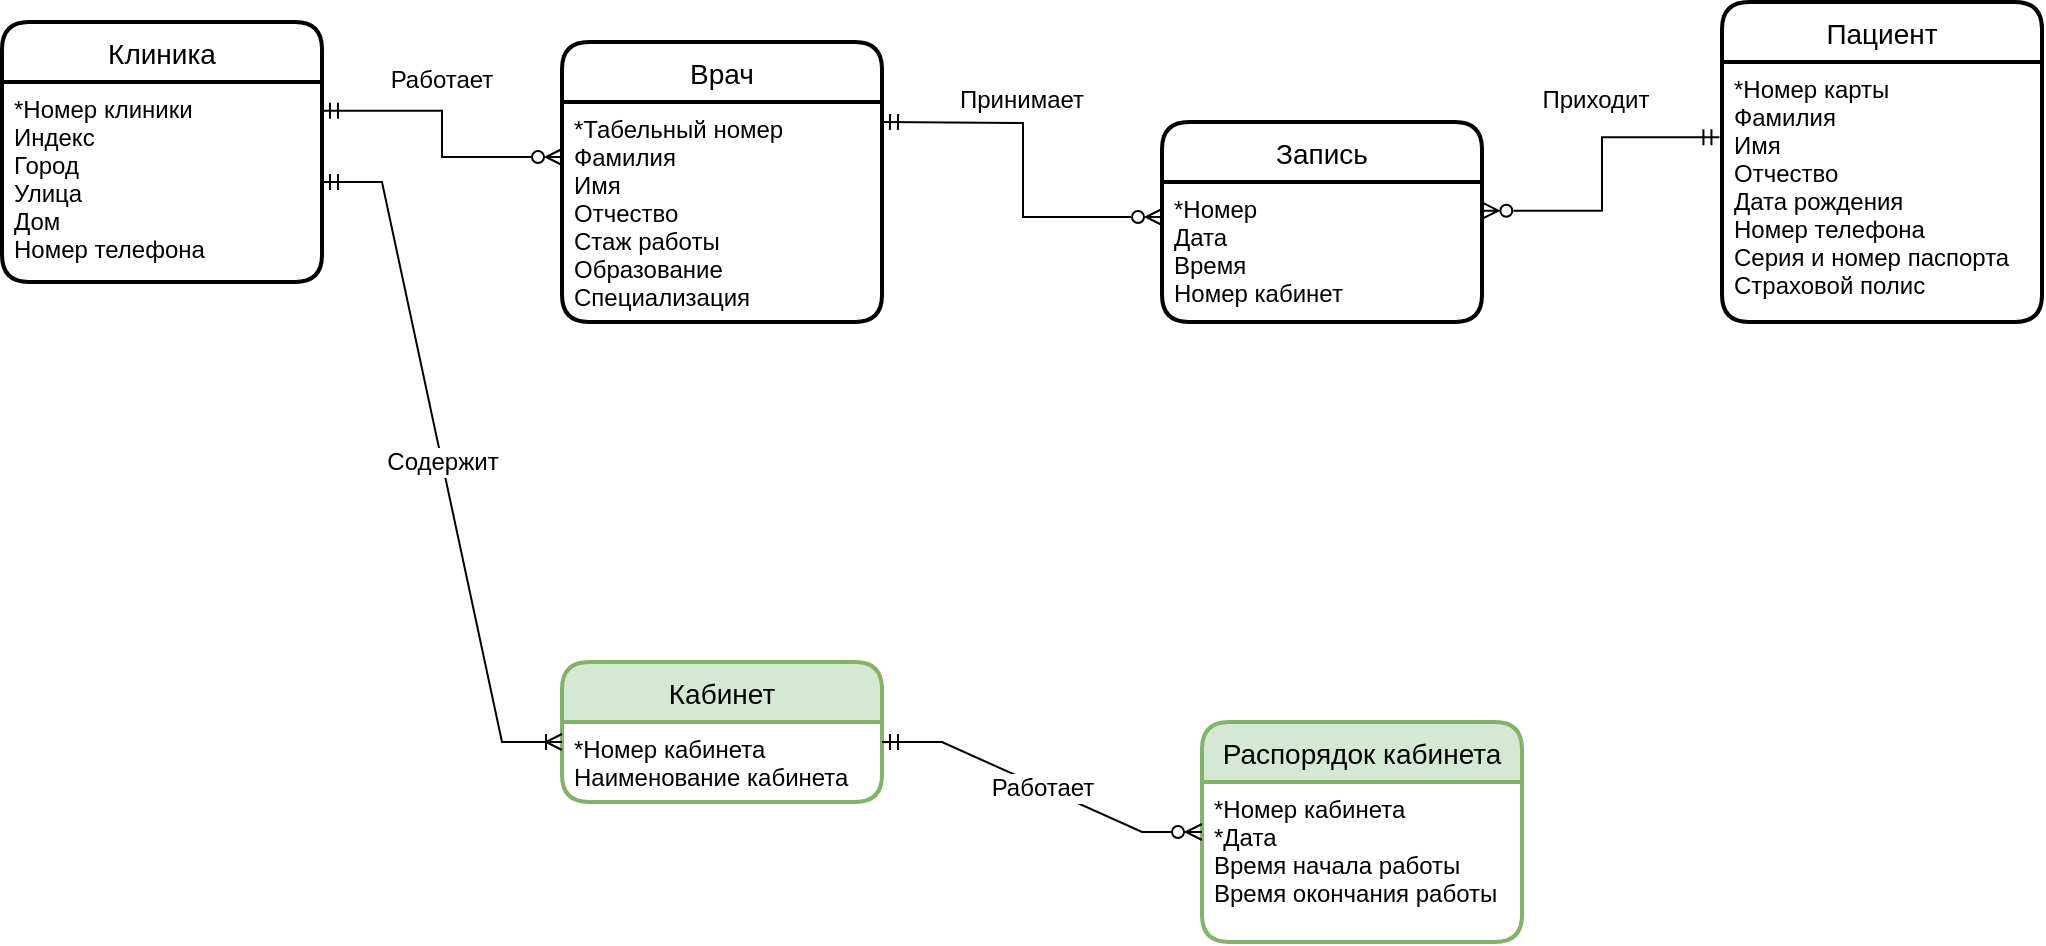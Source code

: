 <mxfile version="20.7.4" type="device"><diagram id="xrxMtvPM4jD022jB3djA" name="ER модель"><mxGraphModel dx="1354" dy="834" grid="1" gridSize="10" guides="1" tooltips="1" connect="1" arrows="1" fold="1" page="1" pageScale="1" pageWidth="827" pageHeight="1169" math="0" shadow="0"><root><mxCell id="0"/><mxCell id="1" parent="0"/><mxCell id="iiYwfUWWMAuivROCwT6N-1" style="edgeStyle=orthogonalEdgeStyle;rounded=0;orthogonalLoop=1;jettySize=auto;html=1;entryX=0;entryY=0.25;entryDx=0;entryDy=0;fontSize=11;startArrow=ERmandOne;startFill=0;endArrow=ERzeroToMany;endFill=0;exitX=1;exitY=0.144;exitDx=0;exitDy=0;exitPerimeter=0;" parent="1" source="iiYwfUWWMAuivROCwT6N-3" target="iiYwfUWWMAuivROCwT6N-5" edge="1"><mxGeometry relative="1" as="geometry"/></mxCell><mxCell id="iiYwfUWWMAuivROCwT6N-2" value="Клиника" style="swimlane;childLayout=stackLayout;horizontal=1;startSize=30;horizontalStack=0;rounded=1;fontSize=14;fontStyle=0;strokeWidth=2;resizeParent=0;resizeLast=1;shadow=0;dashed=0;align=center;" parent="1" vertex="1"><mxGeometry x="60" y="40" width="160" height="130" as="geometry"/></mxCell><mxCell id="iiYwfUWWMAuivROCwT6N-3" value="*Номер клиники&#10;Индекс&#10;Город&#10;Улица&#10;Дом&#10;Номер телефона" style="align=left;strokeColor=none;fillColor=none;spacingLeft=4;fontSize=12;verticalAlign=top;resizable=0;rotatable=0;part=1;" parent="iiYwfUWWMAuivROCwT6N-2" vertex="1"><mxGeometry y="30" width="160" height="100" as="geometry"/></mxCell><mxCell id="iiYwfUWWMAuivROCwT6N-4" value="Врач" style="swimlane;childLayout=stackLayout;horizontal=1;startSize=30;horizontalStack=0;rounded=1;fontSize=14;fontStyle=0;strokeWidth=2;resizeParent=0;resizeLast=1;shadow=0;dashed=0;align=center;" parent="1" vertex="1"><mxGeometry x="340" y="50" width="160" height="140" as="geometry"/></mxCell><mxCell id="iiYwfUWWMAuivROCwT6N-5" value="*Табельный номер&#10;Фамилия&#10;Имя&#10;Отчество &#10;Стаж работы&#10;Образование&#10;Специализация" style="align=left;strokeColor=none;fillColor=none;spacingLeft=4;fontSize=12;verticalAlign=top;resizable=0;rotatable=0;part=1;" parent="iiYwfUWWMAuivROCwT6N-4" vertex="1"><mxGeometry y="30" width="160" height="110" as="geometry"/></mxCell><mxCell id="iiYwfUWWMAuivROCwT6N-6" value="Пациент" style="swimlane;childLayout=stackLayout;horizontal=1;startSize=30;horizontalStack=0;rounded=1;fontSize=14;fontStyle=0;strokeWidth=2;resizeParent=0;resizeLast=1;shadow=0;dashed=0;align=center;" parent="1" vertex="1"><mxGeometry x="920" y="30" width="160" height="160" as="geometry"/></mxCell><mxCell id="iiYwfUWWMAuivROCwT6N-7" value="*Номер карты&#10;Фамилия&#10;Имя &#10;Отчество&#10;Дата рождения&#10;Номер телефона&#10;Серия и номер паспорта&#10;Страховой полис" style="align=left;strokeColor=none;fillColor=none;spacingLeft=4;fontSize=12;verticalAlign=top;resizable=0;rotatable=0;part=1;" parent="iiYwfUWWMAuivROCwT6N-6" vertex="1"><mxGeometry y="30" width="160" height="130" as="geometry"/></mxCell><mxCell id="iiYwfUWWMAuivROCwT6N-8" value="Запись" style="swimlane;childLayout=stackLayout;horizontal=1;startSize=30;horizontalStack=0;rounded=1;fontSize=14;fontStyle=0;strokeWidth=2;resizeParent=0;resizeLast=1;shadow=0;dashed=0;align=center;" parent="1" vertex="1"><mxGeometry x="640" y="90" width="160" height="100" as="geometry"/></mxCell><mxCell id="iiYwfUWWMAuivROCwT6N-9" value="*Номер&#10;Дата&#10;Время&#10;Номер кабинет" style="align=left;strokeColor=none;fillColor=none;spacingLeft=4;fontSize=12;verticalAlign=top;resizable=0;rotatable=0;part=1;" parent="iiYwfUWWMAuivROCwT6N-8" vertex="1"><mxGeometry y="30" width="160" height="70" as="geometry"/></mxCell><mxCell id="iiYwfUWWMAuivROCwT6N-10" style="edgeStyle=orthogonalEdgeStyle;rounded=0;orthogonalLoop=1;jettySize=auto;html=1;entryX=1.001;entryY=0.205;entryDx=0;entryDy=0;fontSize=11;startArrow=ERmandOne;startFill=0;endArrow=ERzeroToMany;endFill=0;exitX=-0.008;exitY=0.289;exitDx=0;exitDy=0;entryPerimeter=0;exitPerimeter=0;" parent="1" source="iiYwfUWWMAuivROCwT6N-7" target="iiYwfUWWMAuivROCwT6N-9" edge="1"><mxGeometry relative="1" as="geometry"/></mxCell><mxCell id="iiYwfUWWMAuivROCwT6N-11" style="edgeStyle=orthogonalEdgeStyle;rounded=0;orthogonalLoop=1;jettySize=auto;html=1;entryX=0;entryY=0.25;entryDx=0;entryDy=0;fontSize=11;startArrow=ERmandOne;startFill=0;endArrow=ERzeroToMany;endFill=0;" parent="1" target="iiYwfUWWMAuivROCwT6N-9" edge="1"><mxGeometry relative="1" as="geometry"><mxPoint x="500" y="90" as="sourcePoint"/></mxGeometry></mxCell><mxCell id="iiYwfUWWMAuivROCwT6N-12" value="&lt;font style=&quot;font-size: 12px;&quot;&gt;Работает&lt;/font&gt;" style="text;html=1;strokeColor=none;fillColor=none;align=center;verticalAlign=middle;whiteSpace=wrap;rounded=0;fontSize=20;" parent="1" vertex="1"><mxGeometry x="250" y="50" width="60" height="30" as="geometry"/></mxCell><mxCell id="iiYwfUWWMAuivROCwT6N-13" value="&lt;font style=&quot;font-size: 12px;&quot;&gt;Принимает&lt;/font&gt;" style="text;html=1;strokeColor=none;fillColor=none;align=center;verticalAlign=middle;whiteSpace=wrap;rounded=0;fontSize=20;" parent="1" vertex="1"><mxGeometry x="540" y="60" width="60" height="30" as="geometry"/></mxCell><mxCell id="iiYwfUWWMAuivROCwT6N-14" value="&lt;font style=&quot;font-size: 12px;&quot;&gt;Приходит&lt;/font&gt;" style="text;html=1;strokeColor=none;fillColor=none;align=center;verticalAlign=middle;whiteSpace=wrap;rounded=0;fontSize=20;" parent="1" vertex="1"><mxGeometry x="827" y="60" width="60" height="30" as="geometry"/></mxCell><mxCell id="XM9L0CPtdWsfJmumR3UR-1" value="Кабинет" style="swimlane;childLayout=stackLayout;horizontal=1;startSize=30;horizontalStack=0;rounded=1;fontSize=14;fontStyle=0;strokeWidth=2;resizeParent=0;resizeLast=1;shadow=0;dashed=0;align=center;fillColor=#d5e8d4;strokeColor=#82b366;" vertex="1" parent="1"><mxGeometry x="340" y="360" width="160" height="70" as="geometry"/></mxCell><mxCell id="XM9L0CPtdWsfJmumR3UR-2" value="*Номер кабинета&#10;Наименование кабинета&#10;" style="align=left;strokeColor=none;fillColor=none;spacingLeft=4;fontSize=12;verticalAlign=top;resizable=0;rotatable=0;part=1;" vertex="1" parent="XM9L0CPtdWsfJmumR3UR-1"><mxGeometry y="30" width="160" height="40" as="geometry"/></mxCell><mxCell id="XM9L0CPtdWsfJmumR3UR-3" value="Содержит" style="edgeStyle=entityRelationEdgeStyle;fontSize=12;html=1;endArrow=ERoneToMany;startArrow=ERmandOne;rounded=0;entryX=0;entryY=0.25;entryDx=0;entryDy=0;" edge="1" parent="1" source="iiYwfUWWMAuivROCwT6N-3" target="XM9L0CPtdWsfJmumR3UR-2"><mxGeometry width="100" height="100" relative="1" as="geometry"><mxPoint x="230" y="410" as="sourcePoint"/><mxPoint x="330" y="310" as="targetPoint"/></mxGeometry></mxCell><mxCell id="XM9L0CPtdWsfJmumR3UR-6" value="Распорядок кабинета" style="swimlane;childLayout=stackLayout;horizontal=1;startSize=30;horizontalStack=0;rounded=1;fontSize=14;fontStyle=0;strokeWidth=2;resizeParent=0;resizeLast=1;shadow=0;dashed=0;align=center;fillColor=#d5e8d4;strokeColor=#82b366;" vertex="1" parent="1"><mxGeometry x="660" y="390" width="160" height="110" as="geometry"/></mxCell><mxCell id="XM9L0CPtdWsfJmumR3UR-7" value="*Номер кабинета&#10;*Дата&#10;Время начала работы&#10;Время окончания работы" style="align=left;strokeColor=none;fillColor=none;spacingLeft=4;fontSize=12;verticalAlign=top;resizable=0;rotatable=0;part=1;" vertex="1" parent="XM9L0CPtdWsfJmumR3UR-6"><mxGeometry y="30" width="160" height="80" as="geometry"/></mxCell><mxCell id="XM9L0CPtdWsfJmumR3UR-8" value="Работает" style="edgeStyle=entityRelationEdgeStyle;fontSize=12;html=1;endArrow=ERzeroToMany;startArrow=ERmandOne;rounded=0;exitX=1;exitY=0.25;exitDx=0;exitDy=0;entryX=0;entryY=0.5;entryDx=0;entryDy=0;" edge="1" parent="1" source="XM9L0CPtdWsfJmumR3UR-2" target="XM9L0CPtdWsfJmumR3UR-6"><mxGeometry width="100" height="100" relative="1" as="geometry"><mxPoint x="520" y="360" as="sourcePoint"/><mxPoint x="620" y="260" as="targetPoint"/></mxGeometry></mxCell></root></mxGraphModel></diagram></mxfile>